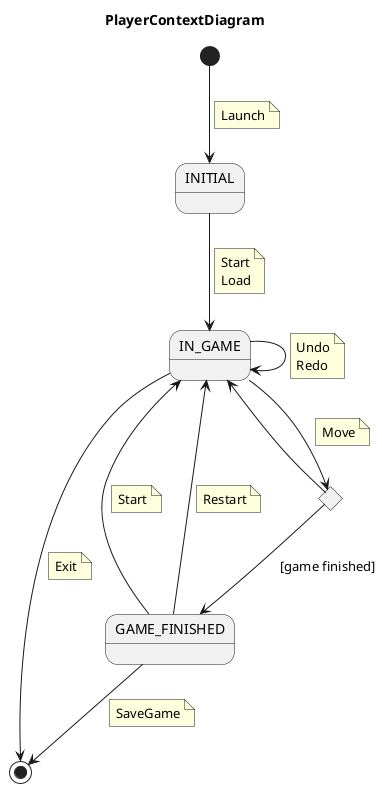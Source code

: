 @startuml PlayerContextDiagram
title PlayerContextDiagram
state INITIAL
state IN_GAME
state GAME_FINISHED

state IF <<choice>>

[*] --> INITIAL
note on link
    Launch
end note

INITIAL --> IN_GAME
    note on link
        Start
        Load
    end note
IN_GAME --> IN_GAME
    note on link
        Undo
        Redo
        ' Resume
    end note
GAME_FINISHED --> IN_GAME
    note on link
        Start
    end note

GAME_FINISHED --> IN_GAME
    note on link
        Restart
    end note
IN_GAME --> IF
    note on link
        Move
    end note

IF --> IN_GAME
IF --> GAME_FINISHED: [game finished]

IN_GAME --> [*]
    note on link
        Exit
    end note


GAME_FINISHED --> [*]
    note on link
        SaveGame
    end note
@enduml